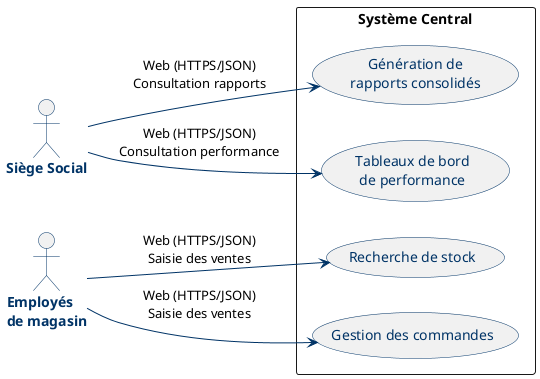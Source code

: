 @startuml ContexteMétier

left to right direction

skinparam {
  BackgroundColor #FFFFFF
  ArrowColor #003366
  ActorBorderColor #003366
  ActorFontStyle bold
  ActorFontColor #003366
  UsecaseBorderColor #003366
  UsecaseFontColor #003366
}

actor "Siège Social" as siege
actor "Employés\nde magasin" as employes

rectangle "Système Central" as system {
  usecase "Recherche de stock" as products
  usecase "Gestion des commandes" as orders
  usecase "Génération de\nrapports consolidés" as rapports
  usecase "Tableaux de bord\nde performance" as dashboard
  
}

siege --> dashboard : "Web (HTTPS/JSON)\nConsultation performance"
siege --> rapports : "Web (HTTPS/JSON)\nConsultation rapports"
employes --> products : "Web (HTTPS/JSON)\nSaisie des ventes"
employes --> orders : "Web (HTTPS/JSON)\nSaisie des ventes"

@enduml